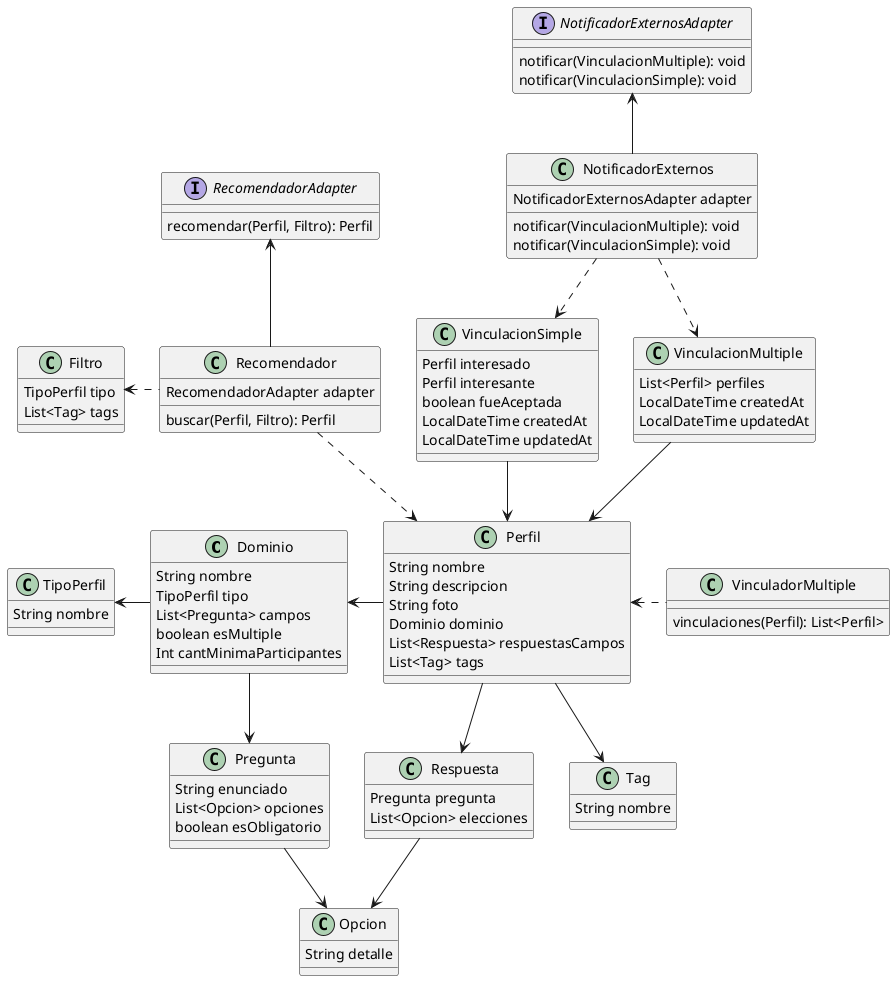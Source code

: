 @startuml
'https://plantuml.com/class-diagram

class Dominio {
    String nombre
    TipoPerfil tipo
    List<Pregunta> campos
    boolean esMultiple
    Int cantMinimaParticipantes
}

class Perfil {
    String nombre
    String descripcion
    String foto
    Dominio dominio
    List<Respuesta> respuestasCampos
    List<Tag> tags
}

class TipoPerfil {
    String nombre
}

class Pregunta {
    String enunciado
    List<Opcion> opciones
    boolean esObligatorio
}

class Opcion {
    String detalle
}

class Respuesta {
    Pregunta pregunta
    List<Opcion> elecciones
}

class Tag {
    String nombre
}

class Recomendador {
    RecomendadorAdapter adapter
    buscar(Perfil, Filtro): Perfil
}

interface RecomendadorAdapter {
    recomendar(Perfil, Filtro): Perfil
}

class Filtro {
    TipoPerfil tipo
    List<Tag> tags
}

class VinculacionSimple {
    Perfil interesado
    Perfil interesante
    boolean fueAceptada
    LocalDateTime createdAt
    LocalDateTime updatedAt
}

class VinculacionMultiple {
    List<Perfil> perfiles
    LocalDateTime createdAt
    LocalDateTime updatedAt
}

class VinculadorMultiple {
    vinculaciones(Perfil): List<Perfil>
}

class NotificadorExternos {
    NotificadorExternosAdapter adapter

    notificar(VinculacionMultiple): void
    notificar(VinculacionSimple): void
}

interface NotificadorExternosAdapter {
    notificar(VinculacionMultiple): void
    notificar(VinculacionSimple): void
}

TipoPerfil <- Dominio
Dominio --> Pregunta
Pregunta --> Opcion
Dominio <- Perfil
Perfil --> Respuesta
Respuesta --> Opcion
Perfil --> Tag
VinculacionSimple --> Perfil
VinculacionMultiple --> Perfil
Filtro <. Recomendador
Perfil <. VinculadorMultiple
Recomendador ..> Perfil
RecomendadorAdapter <-- Recomendador
NotificadorExternosAdapter <-- NotificadorExternos
NotificadorExternos ..> VinculacionSimple
NotificadorExternos ..> VinculacionMultiple

@enduml